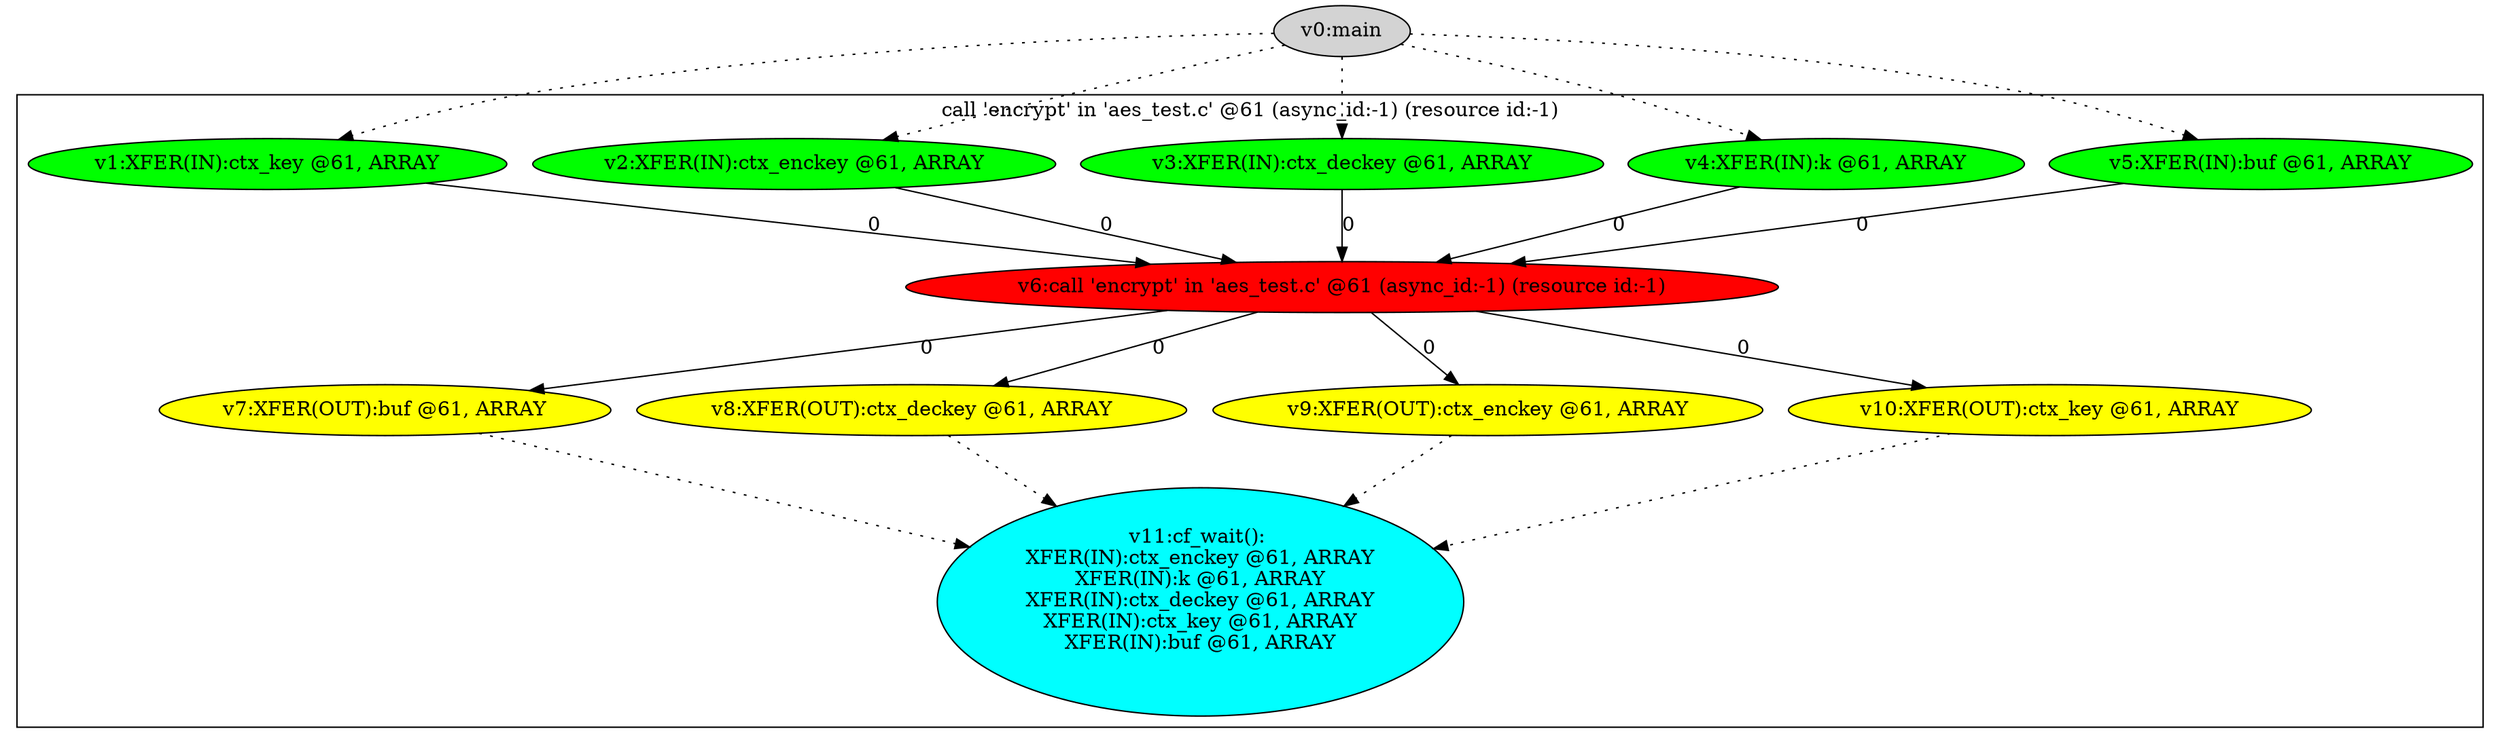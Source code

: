 digraph dm_graph {
v0 [label = "v0:main" ,style=filled];
v1 [label = "v1:XFER(IN):ctx_key @61, ARRAY\n" ,style=filled,fillcolor = green];
v2 [label = "v2:XFER(IN):ctx_enckey @61, ARRAY\n" ,style=filled,fillcolor = green];
v3 [label = "v3:XFER(IN):ctx_deckey @61, ARRAY\n" ,style=filled,fillcolor = green];
v4 [label = "v4:XFER(IN):k @61, ARRAY\n" ,style=filled,fillcolor = green];
v5 [label = "v5:XFER(IN):buf @61, ARRAY\n" ,style=filled,fillcolor = green];
v6 [label = "v6:call 'encrypt' in 'aes_test.c' @61 (async_id:-1) (resource id:-1)\n" ,style=filled,fillcolor = red];
v7 [label = "v7:XFER(OUT):buf @61, ARRAY\n" ,style=filled,fillcolor = yellow];
v8 [label = "v8:XFER(OUT):ctx_deckey @61, ARRAY\n" ,style=filled,fillcolor = yellow];
v9 [label = "v9:XFER(OUT):ctx_enckey @61, ARRAY\n" ,style=filled,fillcolor = yellow];
v10 [label = "v10:XFER(OUT):ctx_key @61, ARRAY\n" ,style=filled,fillcolor = yellow];
v11 [label = "v11:cf_wait(): \nXFER(IN):ctx_enckey @61, ARRAY\nXFER(IN):k @61, ARRAY\nXFER(IN):ctx_deckey @61, ARRAY\nXFER(IN):ctx_key @61, ARRAY\nXFER(IN):buf @61, ARRAY\n\n" ,style=filled,fillcolor = cyan];
subgraph cluster0 {
v1;
v2;
v3;
v4;
v5;
v6;
v7;
v8;
v9;
v10;
v11;
label = "call 'encrypt' in 'aes_test.c' @61 (async_id:-1) (resource id:-1)\n";
}
v1 -> v6 [label = "0"];
v2 -> v6 [label = "0"];
v3 -> v6 [label = "0"];
v4 -> v6 [label = "0"];
v5 -> v6 [label = "0"];
v6 -> v7 [label = "0"];
v6 -> v8 [label = "0"];
v6 -> v9 [label = "0"];
v6 -> v10 [label = "0"];
v7 -> v11 [label = "", style = dotted];
v8 -> v11 [label = "", style = dotted];
v9 -> v11 [label = "", style = dotted];
v10 -> v11 [label = "", style = dotted];
v0 -> v1 [label = "", style = dotted];
v0 -> v2 [label = "", style = dotted];
v0 -> v3 [label = "", style = dotted];
v0 -> v4 [label = "", style = dotted];
v0 -> v5 [label = "", style = dotted];
}
